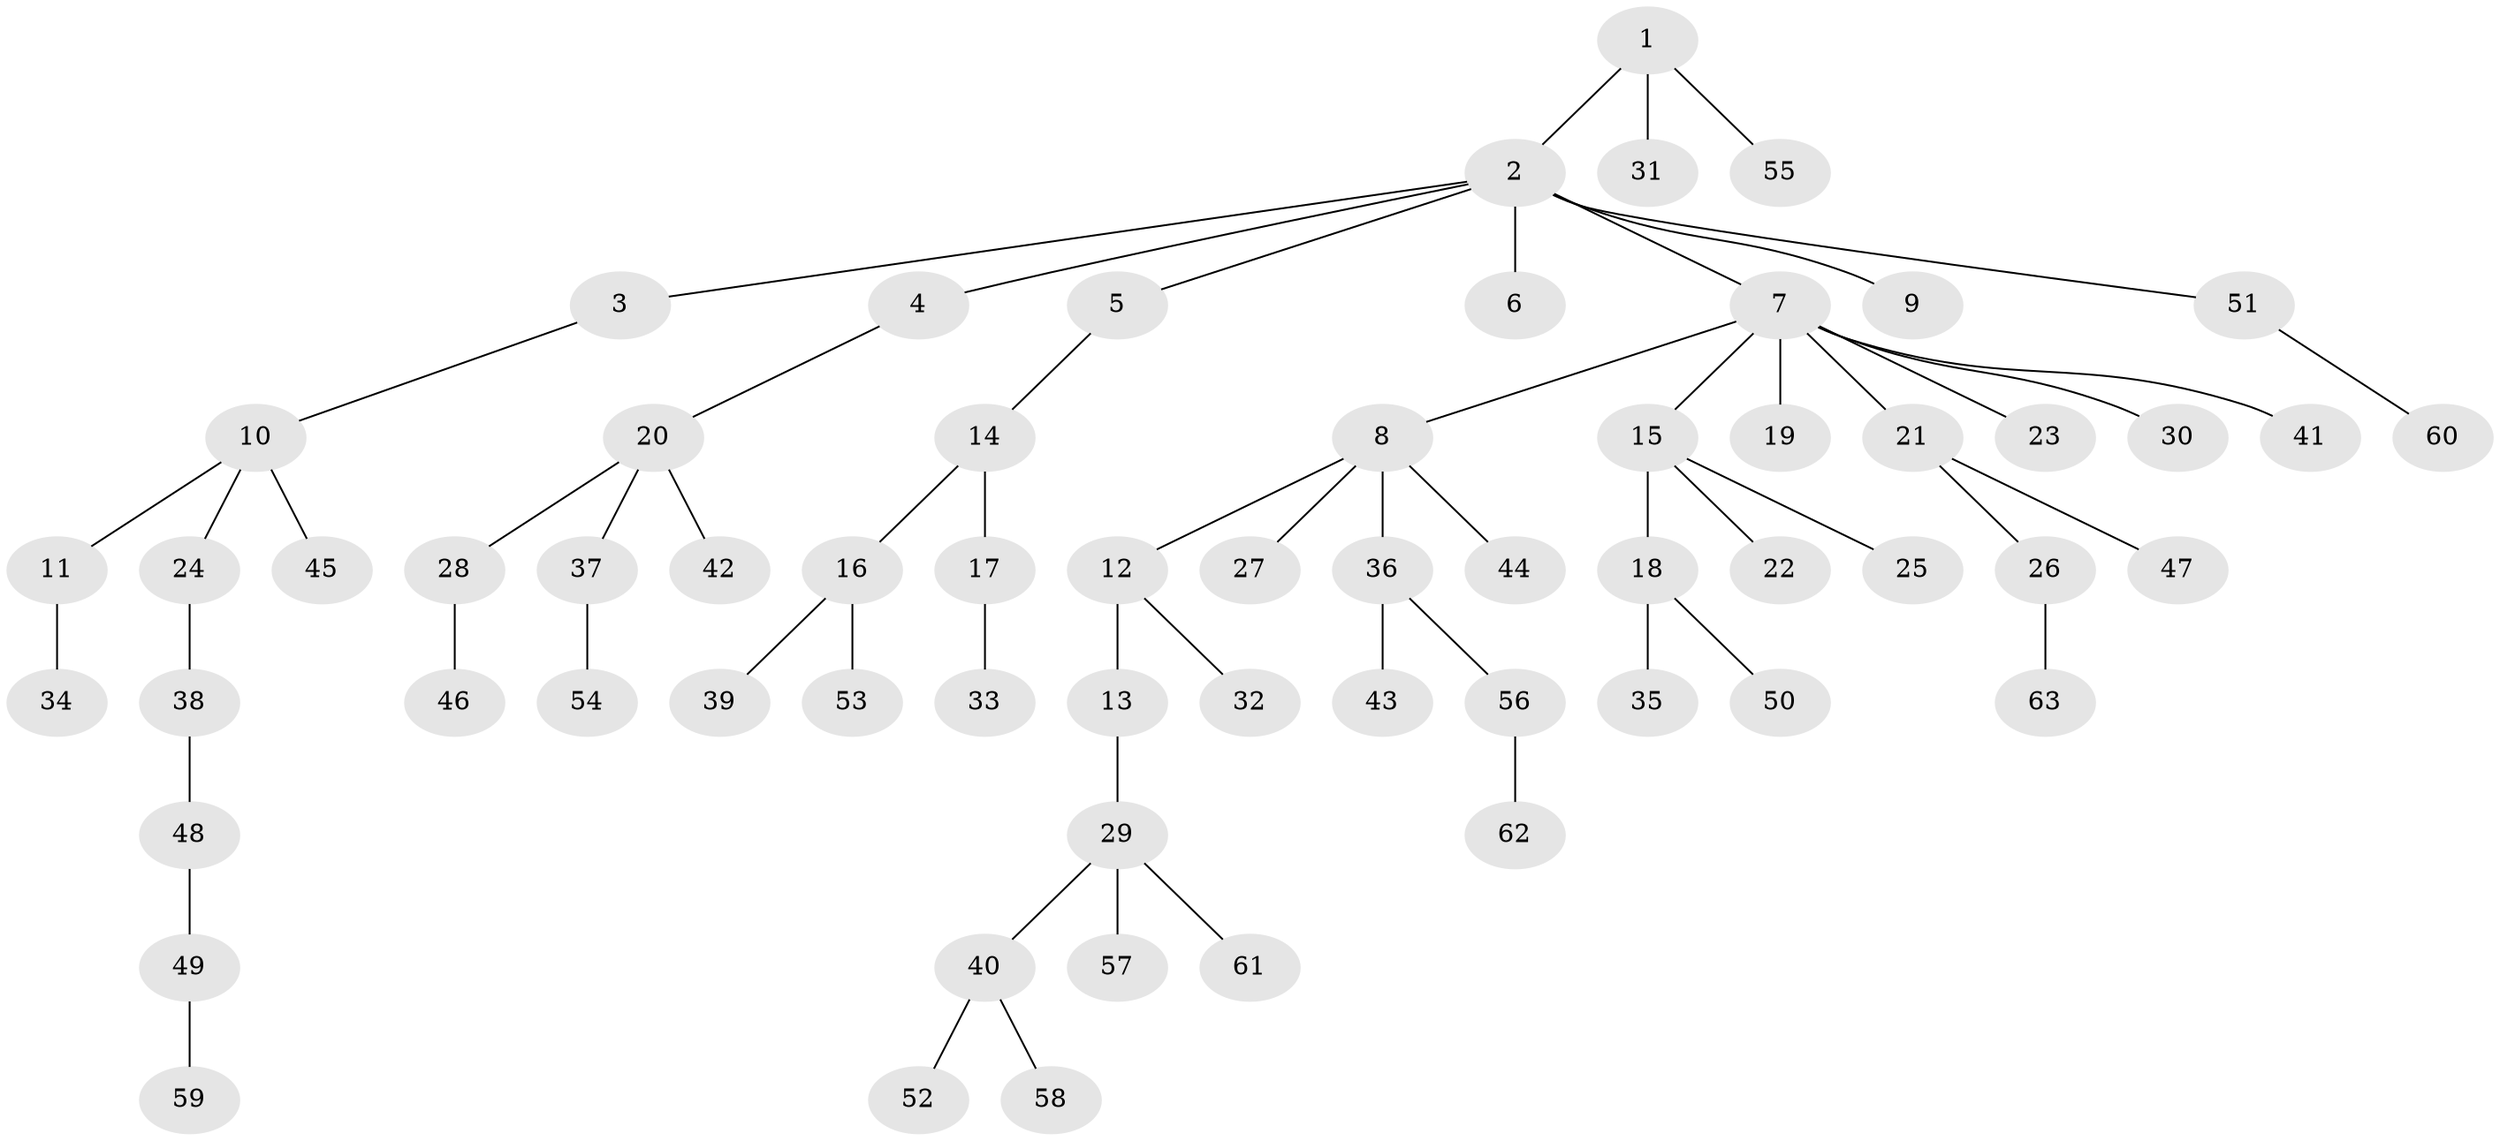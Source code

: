 // Generated by graph-tools (version 1.1) at 2025/11/02/27/25 16:11:25]
// undirected, 63 vertices, 62 edges
graph export_dot {
graph [start="1"]
  node [color=gray90,style=filled];
  1;
  2;
  3;
  4;
  5;
  6;
  7;
  8;
  9;
  10;
  11;
  12;
  13;
  14;
  15;
  16;
  17;
  18;
  19;
  20;
  21;
  22;
  23;
  24;
  25;
  26;
  27;
  28;
  29;
  30;
  31;
  32;
  33;
  34;
  35;
  36;
  37;
  38;
  39;
  40;
  41;
  42;
  43;
  44;
  45;
  46;
  47;
  48;
  49;
  50;
  51;
  52;
  53;
  54;
  55;
  56;
  57;
  58;
  59;
  60;
  61;
  62;
  63;
  1 -- 2;
  1 -- 31;
  1 -- 55;
  2 -- 3;
  2 -- 4;
  2 -- 5;
  2 -- 6;
  2 -- 7;
  2 -- 9;
  2 -- 51;
  3 -- 10;
  4 -- 20;
  5 -- 14;
  7 -- 8;
  7 -- 15;
  7 -- 19;
  7 -- 21;
  7 -- 23;
  7 -- 30;
  7 -- 41;
  8 -- 12;
  8 -- 27;
  8 -- 36;
  8 -- 44;
  10 -- 11;
  10 -- 24;
  10 -- 45;
  11 -- 34;
  12 -- 13;
  12 -- 32;
  13 -- 29;
  14 -- 16;
  14 -- 17;
  15 -- 18;
  15 -- 22;
  15 -- 25;
  16 -- 39;
  16 -- 53;
  17 -- 33;
  18 -- 35;
  18 -- 50;
  20 -- 28;
  20 -- 37;
  20 -- 42;
  21 -- 26;
  21 -- 47;
  24 -- 38;
  26 -- 63;
  28 -- 46;
  29 -- 40;
  29 -- 57;
  29 -- 61;
  36 -- 43;
  36 -- 56;
  37 -- 54;
  38 -- 48;
  40 -- 52;
  40 -- 58;
  48 -- 49;
  49 -- 59;
  51 -- 60;
  56 -- 62;
}
